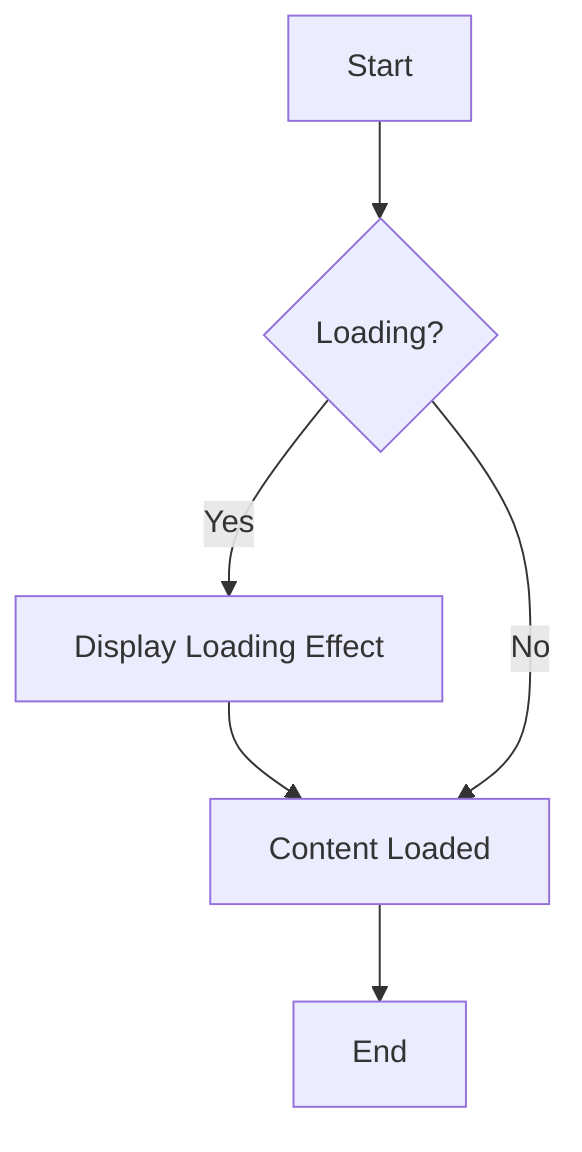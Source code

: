 graph TD
    A[Start] --> B{Loading?}
    B -- Yes --> C[Display Loading Effect]
    C --> D[Content Loaded]
    B -- No --> D
    D --> E[End]